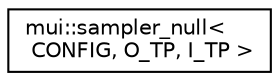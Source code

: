 digraph "Graphical Class Hierarchy"
{
 // LATEX_PDF_SIZE
  edge [fontname="Helvetica",fontsize="10",labelfontname="Helvetica",labelfontsize="10"];
  node [fontname="Helvetica",fontsize="10",shape=record];
  rankdir="LR";
  Node0 [label="mui::sampler_null\<\l CONFIG, O_TP, I_TP \>",height=0.2,width=0.4,color="black", fillcolor="white", style="filled",URL="$classmui_1_1sampler__null.html",tooltip=" "];
}
